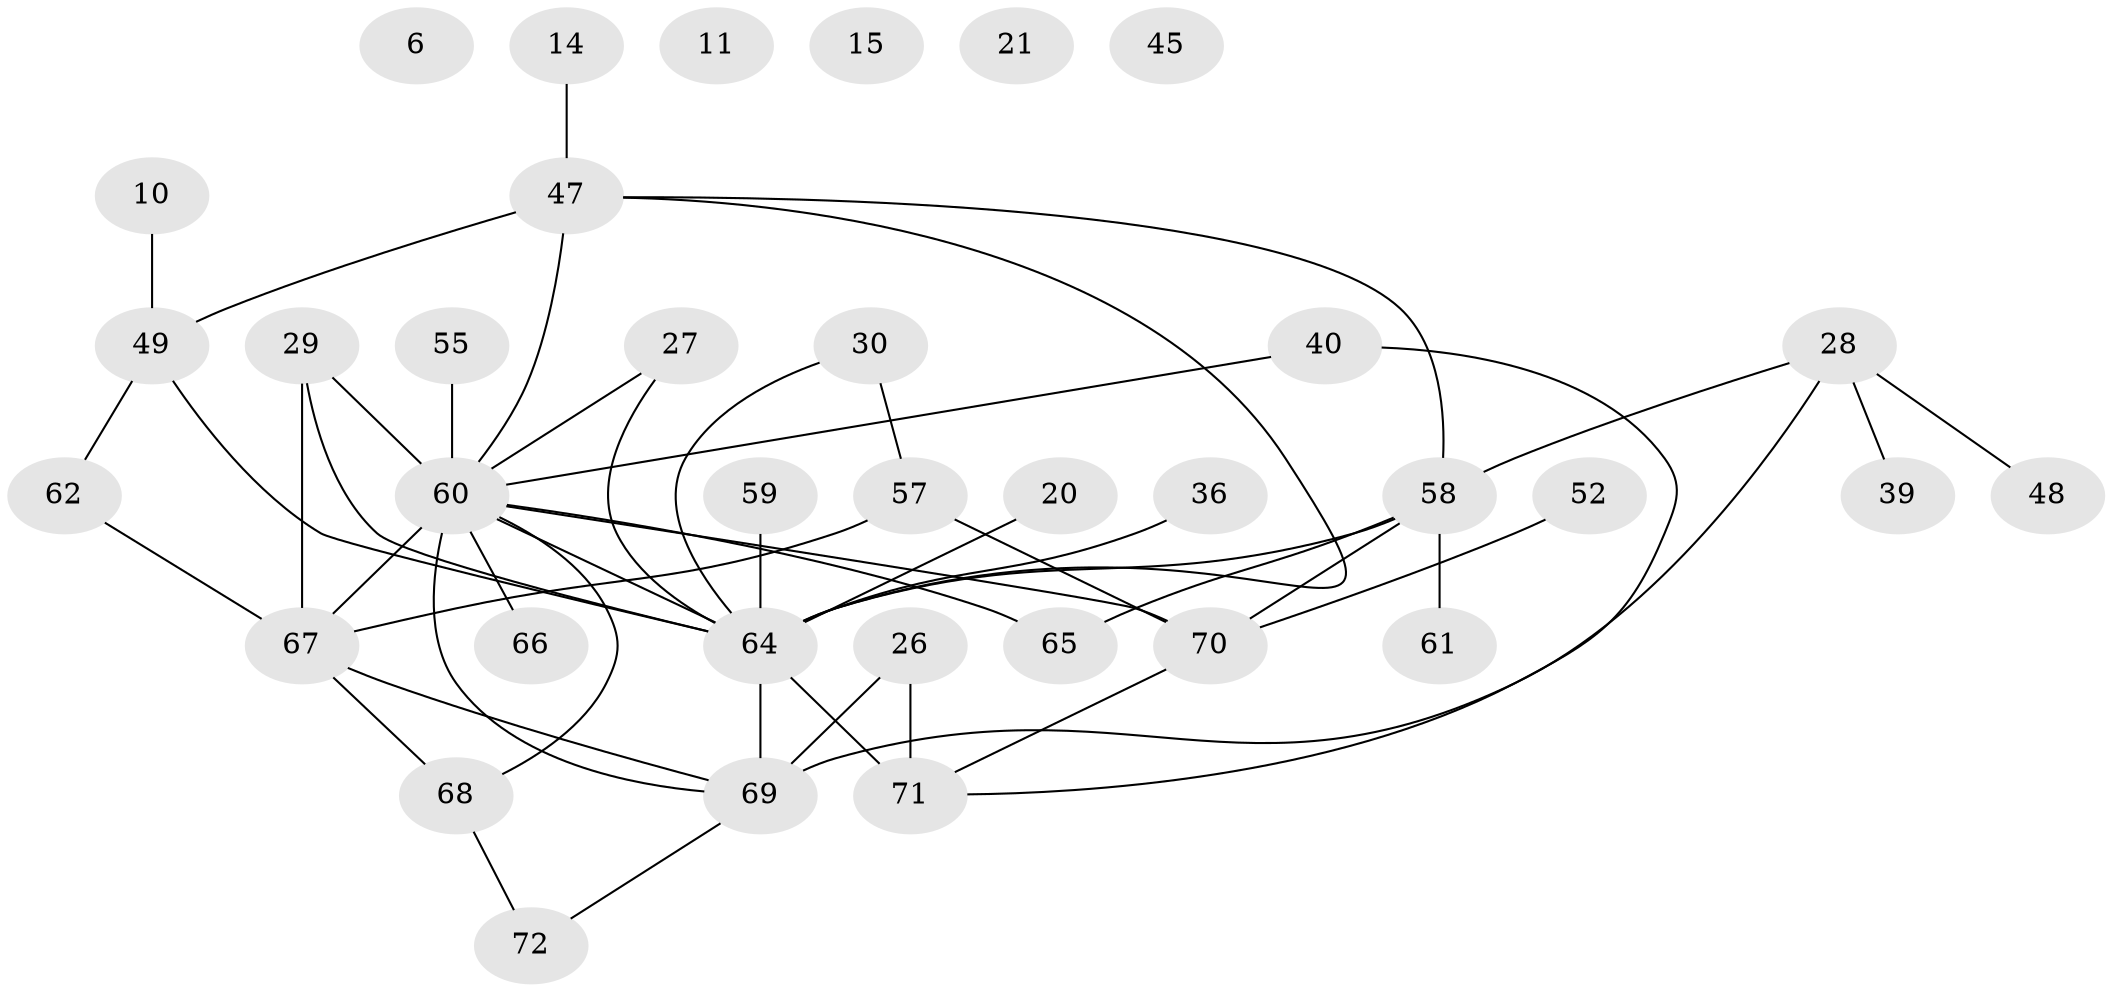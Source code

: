 // original degree distribution, {3: 0.1527777777777778, 4: 0.19444444444444445, 1: 0.18055555555555555, 5: 0.125, 0: 0.06944444444444445, 6: 0.041666666666666664, 7: 0.013888888888888888, 2: 0.20833333333333334, 8: 0.013888888888888888}
// Generated by graph-tools (version 1.1) at 2025/39/03/09/25 04:39:03]
// undirected, 36 vertices, 49 edges
graph export_dot {
graph [start="1"]
  node [color=gray90,style=filled];
  6;
  10;
  11;
  14;
  15;
  20;
  21;
  26 [super="+19"];
  27;
  28;
  29 [super="+13+24"];
  30;
  36;
  39;
  40;
  45;
  47;
  48;
  49 [super="+41"];
  52;
  55;
  57;
  58 [super="+16"];
  59;
  60 [super="+34+35+43"];
  61;
  62;
  64 [super="+2+42+44"];
  65;
  66;
  67 [super="+18+23"];
  68;
  69 [super="+63+51"];
  70 [super="+8+54"];
  71 [super="+46+56"];
  72;
  10 -- 49;
  14 -- 47;
  20 -- 64;
  26 -- 71 [weight=3];
  26 -- 69;
  27 -- 64;
  27 -- 60;
  28 -- 39;
  28 -- 48;
  28 -- 58;
  28 -- 69;
  29 -- 64 [weight=2];
  29 -- 67 [weight=2];
  29 -- 60;
  30 -- 57;
  30 -- 64;
  36 -- 64;
  40 -- 71;
  40 -- 60;
  47 -- 49 [weight=2];
  47 -- 58 [weight=2];
  47 -- 64;
  47 -- 60 [weight=2];
  49 -- 62;
  49 -- 64;
  52 -- 70;
  55 -- 60;
  57 -- 67 [weight=2];
  57 -- 70;
  58 -- 65;
  58 -- 70;
  58 -- 61;
  58 -- 64 [weight=3];
  59 -- 64;
  60 -- 66;
  60 -- 67;
  60 -- 64;
  60 -- 65;
  60 -- 69;
  60 -- 68;
  60 -- 70 [weight=2];
  62 -- 67;
  64 -- 71 [weight=3];
  64 -- 69 [weight=5];
  67 -- 68 [weight=2];
  67 -- 69 [weight=2];
  68 -- 72;
  69 -- 72;
  70 -- 71 [weight=2];
}
